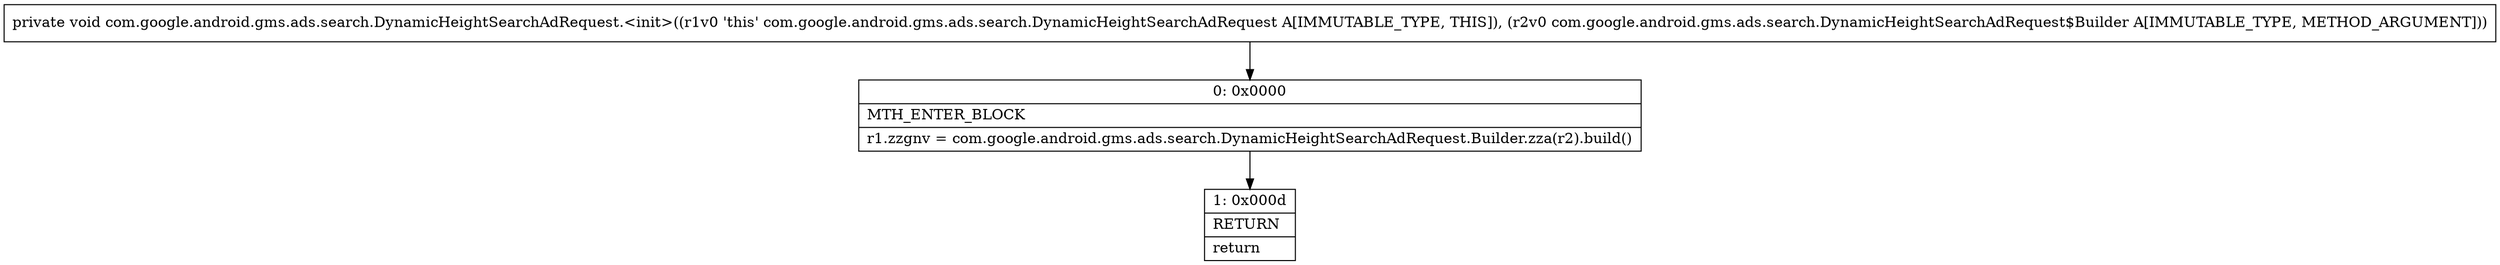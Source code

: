 digraph "CFG forcom.google.android.gms.ads.search.DynamicHeightSearchAdRequest.\<init\>(Lcom\/google\/android\/gms\/ads\/search\/DynamicHeightSearchAdRequest$Builder;)V" {
Node_0 [shape=record,label="{0\:\ 0x0000|MTH_ENTER_BLOCK\l|r1.zzgnv = com.google.android.gms.ads.search.DynamicHeightSearchAdRequest.Builder.zza(r2).build()\l}"];
Node_1 [shape=record,label="{1\:\ 0x000d|RETURN\l|return\l}"];
MethodNode[shape=record,label="{private void com.google.android.gms.ads.search.DynamicHeightSearchAdRequest.\<init\>((r1v0 'this' com.google.android.gms.ads.search.DynamicHeightSearchAdRequest A[IMMUTABLE_TYPE, THIS]), (r2v0 com.google.android.gms.ads.search.DynamicHeightSearchAdRequest$Builder A[IMMUTABLE_TYPE, METHOD_ARGUMENT])) }"];
MethodNode -> Node_0;
Node_0 -> Node_1;
}

